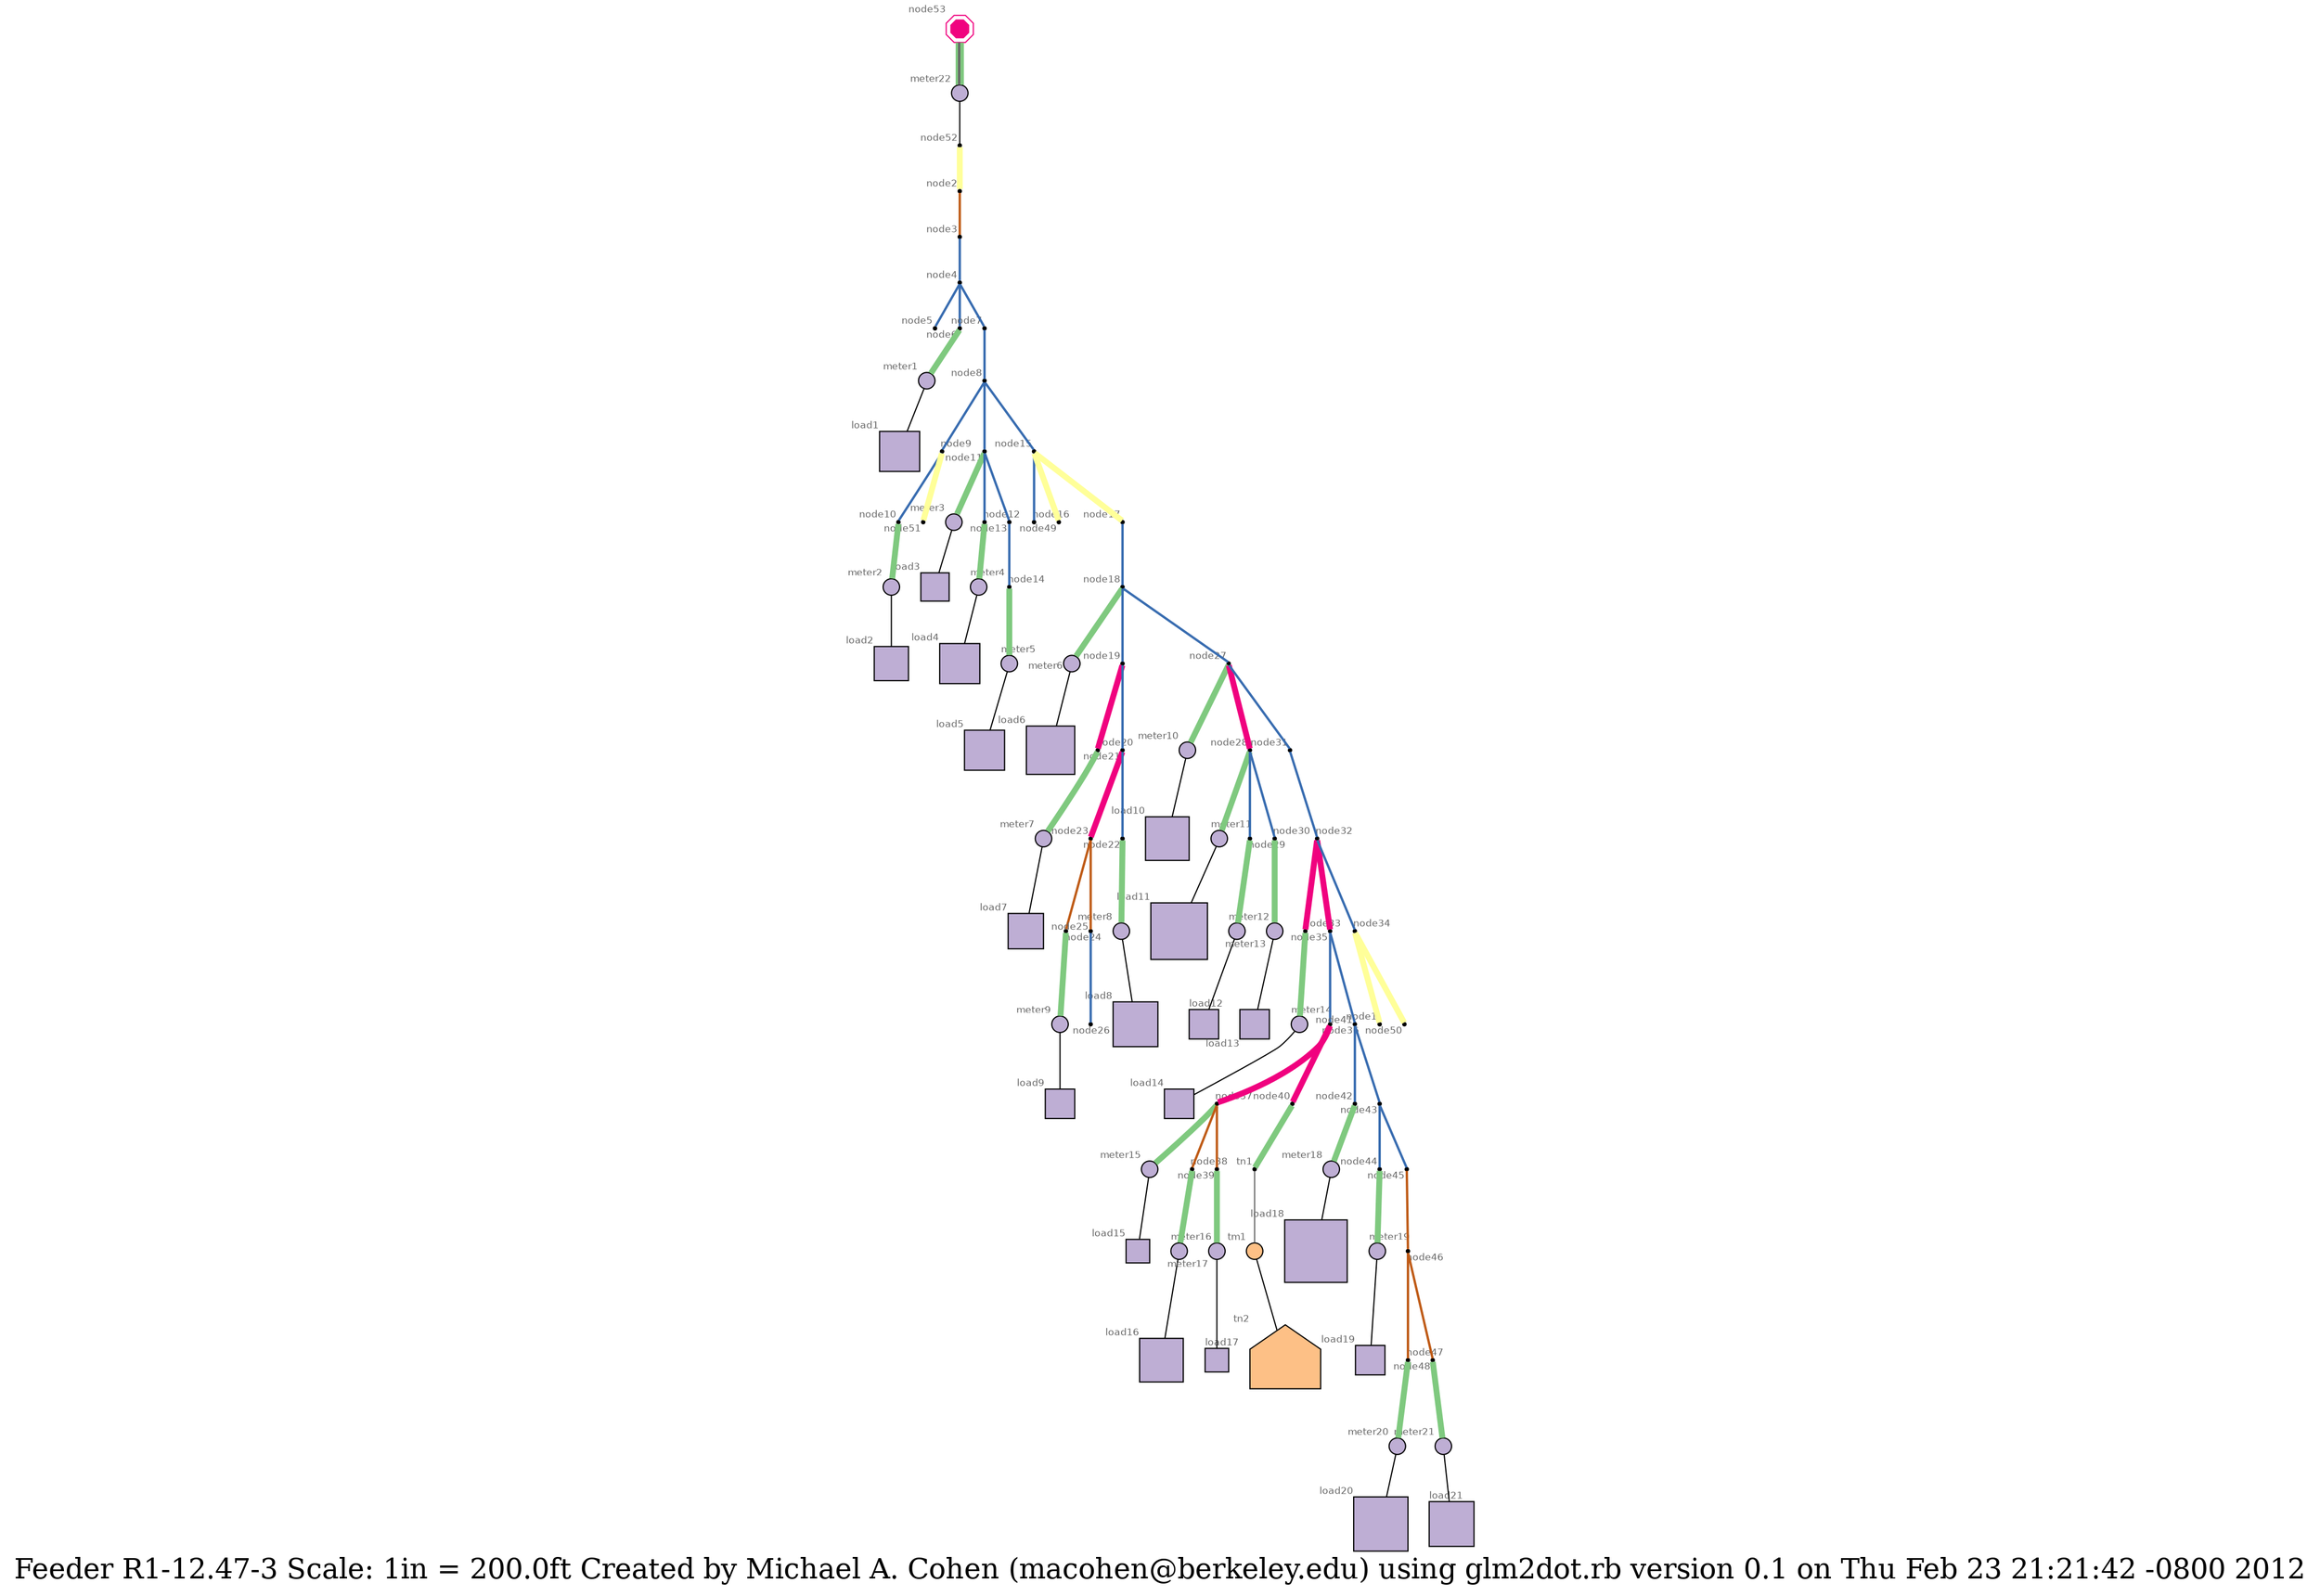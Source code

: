 graph "R1-12.47-3" {
	graph [bb="0,0,2451.5,1422.3",
		fontsize=24,
		label="Feeder R1-12.47-3 Scale: 1in = 200.0ft Created by Michael A. Cohen (macohen@berkeley.edu) using glm2dot.rb version 0.1 on Thu Feb\
 23 21:21:42 -0800 2012",
		lheight=0.40,
		lp="1225.7,18.4",
		lwidth=21.63
	];
	node [colorscheme=accent8,
		fontcolor=8,
		fontname=Helvetica,
		fontsize=8,
		label="\N"
	];
	edge [colorscheme=accent8];
	load1	 [fillcolor=2,
		height=0.47222,
		label="",
		pos="2178.4,294.36",
		shape=square,
		style=filled,
		width=0.47222,
		xlabel=load1,
		xlp="2151.6,316.16"];
	load2	 [fillcolor=2,
		height=0.40278,
		label="",
		pos="2100.9,837.64",
		shape=square,
		style=filled,
		width=0.39583,
		xlabel=load2,
		xlp="2076.6,856.94"];
	load3	 [fillcolor=2,
		height=0.33333,
		label="",
		pos="1965.5,1195.1",
		shape=square,
		style=filled,
		width=0.33333,
		xlabel=load3,
		xlp="1943.7,1187.9"];
	load4	 [fillcolor=2,
		height=0.47222,
		label="",
		pos="1895.4,1284.8",
		shape=square,
		style=filled,
		width=0.47222,
		xlabel=load4,
		xlp="1868.6,1306.6"];
	load5	 [fillcolor=2,
		height=0.47222,
		label="",
		pos="2124.3,1395.7",
		shape=square,
		style=filled,
		width=0.47222,
		xlabel=load5,
		xlp="2097.5,1417.5"];
	load6	 [fillcolor=2,
		height=0.56944,
		label="",
		pos="1033.2,682.35",
		shape=square,
		style=filled,
		width=0.5625,
		xlabel=load6,
		xlp="1002.9,707.65"];
	load7	 [fillcolor=2,
		height=0.41667,
		label="",
		pos="970.17,462.66",
		shape=square,
		style=filled,
		width=0.41667,
		xlabel=load7,
		xlp="945.38,482.46"];
	load8	 [fillcolor=2,
		height=0.52778,
		label="",
		pos="893.61,271.38",
		shape=square,
		style=filled,
		width=0.52778,
		xlabel=load8,
		xlp="864.82,295.18"];
	load9	 [fillcolor=2,
		height=0.34722,
		label="",
		pos="1038.1,227.41",
		shape=square,
		style=filled,
		width=0.34028,
		xlabel=load9,
		xlp="1015.9,219.71"];
	load10	 [fillcolor=2,
		height=0.51389,
		label="",
		pos="762.77,920.17",
		shape=square,
		style=filled,
		width=0.50694,
		xlabel=load10,
		xlp="732.26,943.47"];
	load11	 [fillcolor=2,
		height=0.66667,
		label="",
		pos="793.48,885.18",
		shape=square,
		style=filled,
		width=0.66667,
		xlabel=load11,
		xlp="757.76,856.38"];
	load12	 [fillcolor=2,
		height=0.34722,
		label="",
		pos="815.27,818.23",
		shape=square,
		style=filled,
		width=0.34028,
		xlabel=load12,
		xlp="790.75,810.53"];
	load13	 [fillcolor=2,
		height=0.34722,
		label="",
		pos="702.45,774.6",
		shape=square,
		style=filled,
		width=0.34028,
		xlabel=load13,
		xlp="677.94,791.9"];
	load14	 [fillcolor=2,
		height=0.34722,
		label="",
		pos="570.03,964.63",
		shape=square,
		style=filled,
		width=0.34028,
		xlabel=load14,
		xlp="545.52,981.93"];
	load15	 [fillcolor=2,
		height=0.27778,
		label="",
		pos="561.53,1187.3",
		shape=square,
		style=filled,
		width=0.27778,
		xlabel=load15,
		xlp="539.52,1202.1"];
	load16	 [fillcolor=2,
		height=0.51389,
		label="",
		pos="539.75,1266.9",
		shape=square,
		style=filled,
		width=0.50694,
		xlabel=load16,
		xlp="509.24,1290.2"];
	load17	 [fillcolor=2,
		height=0.27778,
		label="",
		pos="490.51,1157",
		shape=square,
		style=filled,
		width=0.27778,
		xlabel=load17,
		xlp="468.5,1171.8"];
	load18	 [fillcolor=2,
		height=0.73611,
		label="",
		pos="354.67,824.57",
		shape=square,
		style=filled,
		width=0.72917,
		xlabel=load18,
		xlp="316.16,855.87"];
	load19	 [fillcolor=2,
		height=0.34722,
		label="",
		pos="208.76,887.13",
		shape=square,
		style=filled,
		width=0.34028,
		xlabel=load19,
		xlp="184.25,904.43"];
	load20	 [fillcolor=2,
		height=0.63889,
		label="",
		pos="52.933,967.66",
		shape=square,
		style=filled,
		width=0.63889,
		xlabel=load20,
		xlp="17.921,995.46"];
	load21	 [fillcolor=2,
		height=0.52778,
		label="",
		pos="43.023,1133.1",
		shape=square,
		style=filled,
		width=0.52778,
		xlabel=load21,
		xlp="12.012,1156.9"];
	meter1	 [fillcolor=2,
		height=0.19444,
		label="",
		pos="2189.5,308.71",
		shape=circle,
		style=filled,
		width=0.19444,
		xlabel=meter1,
		xlp="2208.9,306.51"];
	meter1 -- load1	 [len=0.25,
		pos="2185,302.87 2184.9,302.75 2184.8,302.62 2184.7,302.5"];
	meter2	 [fillcolor=2,
		height=0.19444,
		label="",
		pos="2082.9,838.62",
		shape=circle,
		style=filled,
		width=0.19444,
		xlabel=meter2,
		xlp="2063.4,826.82"];
	meter2 -- load2	 [len=0.25,
		pos="2090.2,838.22 2090.4,838.21 2090.5,838.2 2090.7,838.2"];
	meter3	 [fillcolor=2,
		height=0.19444,
		label="",
		pos="1958.6,1211.6",
		shape=circle,
		style=filled,
		width=0.19444,
		xlabel=meter3,
		xlp="1939.1,1209.4"];
	meter3 -- load3	 [len=0.25,
		pos="1961.4,1204.9 1961.4,1204.8 1961.5,1204.6 1961.6,1204.5"];
	meter4	 [fillcolor=2,
		height=0.19444,
		label="",
		pos="1904.8,1269.4",
		shape=circle,
		style=filled,
		width=0.19444,
		xlabel=meter4,
		xlp="1885.4,1257.6"];
	meter4 -- load4	 [len=0.25,
		pos="1901,1275.7 1900.9,1275.8 1900.8,1275.9 1900.7,1276.1"];
	meter5	 [fillcolor=2,
		height=0.19444,
		label="",
		pos="2110.9,1383.6",
		shape=circle,
		style=filled,
		width=0.19444,
		xlabel=meter5,
		xlp="2091.4,1395.4"];
	meter5 -- load5	 [len=0.25,
		pos="2116.3,1388.5 2116.5,1388.6 2116.6,1388.8 2116.7,1388.9"];
	meter6	 [fillcolor=2,
		height=0.19444,
		label="",
		pos="1016.3,676.02",
		shape=circle,
		style=filled,
		width=0.19444,
		xlabel=meter6,
		xlp="996.85,687.82"];
	meter6 -- load6	 [len=0.25,
		pos="1023.2,678.6 1023.3,678.65 1023.5,678.71 1023.6,678.76"];
	meter7	 [fillcolor=2,
		height=0.19444,
		label="",
		pos="987.98,463.04",
		shape=circle,
		style=filled,
		width=0.19444,
		xlabel=meter7,
		xlp="1007.4,474.84"];
	meter7 -- load7	 [len=0.25,
		pos="980.73,462.88 980.58,462.88 980.42,462.88 980.27,462.87"];
	meter8	 [fillcolor=2,
		height=0.19444,
		label="",
		pos="905.57,285.37",
		shape=circle,
		style=filled,
		width=0.19444,
		xlabel=meter8,
		xlp="925.02,283.17"];
	meter8 -- load8	 [len=0.25,
		pos="900.98,280 900.87,279.88 900.77,279.75 900.66,279.63"];
	meter9	 [fillcolor=2,
		height=0.19444,
		label="",
		pos="1029.4,243.4",
		shape=circle,
		style=filled,
		width=0.19444,
		xlabel=meter9,
		xlp="1010,241.2"];
	meter9 -- load9	 [len=0.25,
		pos="1033,236.9 1033,236.76 1033.1,236.62 1033.2,236.48"];
	meter10	 [fillcolor=2,
		height=0.19444,
		label="",
		pos="750.64,905.17",
		shape=circle,
		style=filled,
		width=0.19444,
		xlabel=meter10,
		xlp="728.96,916.97"];
	meter10 -- load10	 [len=0.25,
		pos="755.29,910.92 755.4,911.06 755.51,911.19 755.61,911.32"];
	meter11	 [fillcolor=2,
		height=0.19444,
		label="",
		pos="775.83,876.38",
		shape=circle,
		style=filled,
		width=0.19444,
		xlabel=meter11,
		xlp="754.45,888.18"];
	meter11 -- load11	 [len=0.25,
		pos="782.2,879.56 782.36,879.63 782.52,879.71 782.68,879.79"];
	meter12	 [fillcolor=2,
		height=0.19444,
		label="",
		pos="802.63,830.88",
		shape=circle,
		style=filled,
		width=0.19444,
		xlabel=meter12,
		xlp="780.96,828.68"];
	meter12 -- load12	 [len=0.25,
		pos="807.77,825.73 807.88,825.62 807.99,825.51 808.1,825.4"];
	meter13	 [fillcolor=2,
		height=0.19444,
		label="",
		pos="708.96,791.78",
		shape=circle,
		style=filled,
		width=0.19444,
		xlabel=meter13,
		xlp="687.28,803.58"];
	meter13 -- load13	 [len=0.25,
		pos="706.46,785.18 706.4,785.03 706.34,784.88 706.29,784.73"];
	meter14	 [fillcolor=2,
		height=0.19444,
		label="",
		pos="570.38,982.4",
		shape=circle,
		style=filled,
		width=0.19444,
		xlabel=meter14,
		xlp="548.7,994.2"];
	meter14 -- load14	 [len=0.25,
		pos="570.23,975.17 570.23,975.02 570.23,974.86 570.22,974.71"];
	meter15	 [fillcolor=2,
		height=0.19444,
		label="",
		pos="556.22,1170.2",
		shape=circle,
		style=filled,
		width=0.19444,
		xlabel=meter15,
		xlp="534.55,1182"];
	meter15 -- load15	 [len=0.25,
		pos="558.38,1177.2 558.42,1177.3 558.47,1177.5 558.52,1177.6"];
	meter16	 [fillcolor=2,
		height=0.19444,
		label="",
		pos="544.08,1249.1",
		shape=circle,
		style=filled,
		width=0.19444,
		xlabel=meter16,
		xlp="522.41,1237.3"];
	meter16 -- load16	 [len=0.25,
		pos="542.42,1255.9 542.38,1256.1 542.35,1256.3 542.31,1256.4"];
	meter17	 [fillcolor=2,
		height=0.19444,
		label="",
		pos="507.98,1150.9",
		shape=circle,
		style=filled,
		width=0.19444,
		xlabel=meter17,
		xlp="486.31,1139.1"];
	meter17 -- load17	 [len=0.25,
		pos="501.28,1153.2 501.12,1153.3 500.97,1153.4 500.81,1153.4"];
	meter18	 [fillcolor=2,
		height=0.19444,
		label="",
		pos="361.67,841.59",
		shape=circle,
		style=filled,
		width=0.19444,
		xlabel=meter18,
		xlp="383.34,853.39"];
	meter18 -- load18	 [len=0.25,
		pos="358.98,835.06 358.92,834.91 358.86,834.76 358.8,834.6"];
	meter19	 [fillcolor=2,
		height=0.19444,
		label="",
		pos="218.95,902.57",
		shape=circle,
		style=filled,
		width=0.19444,
		xlabel=meter19,
		xlp="197.28,914.37"];
	meter19 -- load19	 [len=0.25,
		pos="215.04,896.64 214.95,896.51 214.86,896.37 214.77,896.23"];
	meter20	 [fillcolor=2,
		height=0.19444,
		label="",
		pos="69.31,976.02",
		shape=circle,
		style=filled,
		width=0.19444,
		xlabel=meter20,
		xlp="90.983,973.82"];
	meter20 -- load20	 [len=0.25,
		pos="63.025,972.82 62.88,972.74 62.735,972.67 62.59,972.59"];
	meter21	 [fillcolor=2,
		height=0.19444,
		label="",
		pos="57.639,1122.3",
		shape=circle,
		style=filled,
		width=0.19444,
		xlabel=meter21,
		xlp="79.313,1134.1"];
	meter21 -- load21	 [len=0.25,
		pos="51.694,1126.7 51.568,1126.8 51.441,1126.9 51.313,1127"];
	meter22	 [fillcolor=2,
		height=0.19444,
		label="",
		pos="2435.2,306.66",
		shape=circle,
		style=filled,
		width=0.19444,
		xlabel=meter22,
		xlp="2413.6,304.46"];
	node52	 [height=0.05,
		label="",
		pos="2425.8,322.24",
		shape=point,
		style=filled,
		width=0.038889,
		xlabel=node52,
		xlp="2410.7,328.84"];
	meter22 -- node52	 [len=0.25,
		pos="2431.4,313 2429.8,315.69 2428,318.63 2426.9,320.46"];
	node1	 [height=0.05,
		label="",
		pos="802.39,1310.3",
		shape=point,
		style=filled,
		width=0.038889,
		xlabel=node1,
		xlp="789.46,1303.7"];
	node2	 [height=0.05,
		label="",
		pos="2414.2,336.33",
		shape=point,
		style=filled,
		width=0.038889,
		xlabel=node2,
		xlp="2401.3,342.93"];
	node3	 [height=0.05,
		label="",
		pos="2388.4,354.1",
		shape=point,
		style=filled,
		width=0.038889,
		xlabel=node3,
		xlp="2375.5,360.7"];
	node2 -- node3	 [color=7,
		len=0.422965,
		penwidth=2,
		pos="2412.5,337.5 2407.9,340.71 2394.9,349.66 2390.2,352.91",
		weight=5];
	node4	 [height=0.05,
		label="",
		pos="2222.5,380.26",
		shape=point,
		style=filled,
		width=0.038889,
		xlabel=node4,
		xlp="2209.6,386.86"];
	node3 -- node4	 [color=5,
		len=1.937005,
		penwidth=2,
		pos="2386.6,354.39 2369.6,357.07 2242.4,377.13 2224.6,379.94",
		weight=5];
	node5	 [height=0.05,
		label="",
		pos="2244.9,390.09",
		shape=point,
		style=filled,
		width=0.038889,
		xlabel=node5,
		xlp="2232,396.69"];
	node4 -- node5	 [color=5,
		len=0.34468,
		penwidth=2,
		pos="2224.3,381.04 2228.4,382.85 2238.7,387.36 2243,389.24",
		weight=5];
	node6	 [height=0.05,
		label="",
		pos="2199.2,324.03",
		shape=point,
		style=filled,
		width=0.038889,
		xlabel=node6,
		xlp="2186.3,330.63"];
	node4 -- node6	 [color=5,
		len=0.78883,
		penwidth=2,
		pos="2221.7,378.39 2218.2,369.86 2203.6,334.64 2200,325.97",
		weight=5];
	node7	 [height=0.05,
		label="",
		pos="2194.9,429.89",
		shape=point,
		style=filled,
		width=0.038889,
		xlabel=node7,
		xlp="2182,436.49"];
	node4 -- node7	 [color=5,
		len=0.69747,
		penwidth=2,
		pos="2221.6,381.92 2217.4,389.45 2200.1,420.53 2195.8,428.18",
		weight=5];
	node6 -- meter1	 [color=1,
		len=0.25,
		penwidth=5,
		pos="2198,322.16 2196.9,320.3 2195,317.37 2193.3,314.71"];
	node8	 [height=0.05,
		label="",
		pos="1783.8,910.5",
		shape=point,
		style=filled,
		width=0.038889,
		xlabel=node8,
		xlp="1770.9,917.1"];
	node7 -- node8	 [color=5,
		len=6.30273,
		penwidth=2,
		pos="2193.7,431.26 2170.4,458.46 1810.5,879.31 1785.2,908.86",
		weight=5];
	node9	 [height=0.05,
		label="",
		pos="1981.4,814.52",
		shape=point,
		style=filled,
		width=0.038889,
		xlabel=node9,
		xlp="1968.4,821.12"];
	node8 -- node9	 [color=5,
		len=3.16903,
		penwidth=2,
		pos="1785.5,909.67 1803.6,900.88 1959.9,824.95 1979.4,815.49",
		weight=5];
	node11	 [height=0.05,
		label="",
		pos="1951.6,1228.2",
		shape=point,
		style=filled,
		width=0.038889,
		xlabel=node11,
		xlp="1936.8,1234.8"];
	node8 -- node11	 [color=5,
		len=3.747445,
		penwidth=2,
		pos="1784.7,912.21 1797.3,936.04 1937.5,1201.5 1950.6,1226.3",
		weight=5];
	node15	 [height=0.05,
		label="",
		pos="1672.1,871.73",
		shape=point,
		style=filled,
		width=0.038889,
		xlabel=node15,
		xlp="1656.9,865.13"];
	node8 -- node15	 [color=5,
		len=1.3762,
		penwidth=2,
		pos="1781.9,909.83 1768.3,905.12 1687.8,877.19 1674.1,872.42",
		weight=5];
	node10	 [height=0.05,
		label="",
		pos="2064.8,837.79",
		shape=point,
		style=filled,
		width=0.038889,
		xlabel=node10,
		xlp="2049.7,844.39"];
	node9 -- node10	 [color=5,
		len=1.18788,
		penwidth=2,
		pos="1983.1,815.01 1993.9,818.01 2051.2,834 2062.8,837.22",
		weight=5];
	node51	 [height=0.05,
		label="",
		pos="1964.9,808.03",
		shape=point,
		style=filled,
		width=0.038889,
		xlabel=node51,
		xlp="1949.7,811.03"];
	node9 -- node51	 [color=4,
		len=0.25,
		penwidth=5,
		pos="1979.3,813.73 1976.2,812.48 1970.1,810.08 1966.9,808.83"];
	node10 -- meter2	 [color=1,
		len=0.25,
		penwidth=5,
		pos="2066.7,837.87 2068.9,837.97 2072.4,838.13 2075.6,838.28"];
	node12	 [height=0.05,
		label="",
		pos="1915.2,1254.6",
		shape=point,
		style=filled,
		width=0.038889,
		xlabel=node12,
		xlp="1900.1,1248"];
	node11 -- node12	 [color=5,
		len=0.6144,
		penwidth=2,
		pos="1950,1229.3 1944.1,1233.6 1922.6,1249.2 1916.7,1253.5",
		weight=5];
	node13	 [height=0.05,
		label="",
		pos="2036.9,1285.8",
		shape=point,
		style=filled,
		width=0.038889,
		xlabel=node13,
		xlp="2021.8,1292.4"];
	node11 -- node13	 [color=5,
		len=1.228625,
		penwidth=2,
		pos="1953.4,1229.4 1964.6,1236.9 2025.1,1277.8 2035.4,1284.7",
		weight=5];
	node11 -- meter3	 [color=1,
		len=0.25,
		penwidth=5,
		pos="1952.3,1226.4 1953.2,1224.5 1954.5,1221.2 1955.8,1218.3"];
	node12 -- meter4	 [color=1,
		len=0.25,
		penwidth=5,
		pos="1913.9,1256.4 1912.7,1258.2 1910.7,1261.1 1908.9,1263.6"];
	node14	 [height=0.05,
		label="",
		pos="2096,1373.3",
		shape=point,
		style=filled,
		width=0.038889,
		xlabel=node14,
		xlp="2080.9,1379.9"];
	node13 -- node14	 [color=5,
		len=1.376655,
		penwidth=2,
		pos="2037.9,1287.3 2045.1,1297.9 2087.7,1361 2095,1371.8",
		weight=5];
	node14 -- meter5	 [color=1,
		len=0.25,
		penwidth=5,
		pos="2097.8,1374.6 2099.6,1375.8 2102.5,1377.8 2105.1,1379.6"];
	node16	 [height=0.05,
		label="",
		pos="1682.3,893.2",
		shape=point,
		style=filled,
		width=0.038889,
		xlabel=node16,
		xlp="1667.1,899.8"];
	node15 -- node16	 [color=5,
		len=0.319485,
		penwidth=2,
		pos="1672.9,873.42 1674.8,877.37 1679.4,887.22 1681.4,891.34",
		weight=5];
	node49	 [height=0.05,
		label="",
		pos="1679.4,854.43",
		shape=point,
		style=filled,
		width=0.038889,
		xlabel=node49,
		xlp="1664.3,847.83"];
	node15 -- node49	 [color=4,
		len=0.25,
		penwidth=5,
		pos="1672.9,869.88 1674.3,866.53 1677.3,859.52 1678.7,856.22"];
	node17	 [height=0.05,
		label="",
		pos="1652.9,873.42",
		shape=point,
		style=filled,
		width=0.038889,
		xlabel=node17,
		xlp="1637.8,880.02"];
	node15 -- node17	 [color=4,
		len=0.25,
		penwidth=5,
		pos="1670,871.91 1666.3,872.24 1658.6,872.92 1654.9,873.24"];
	node18	 [height=0.05,
		label="",
		pos="1000.4,667.4",
		shape=point,
		style=filled,
		width=0.038889,
		xlabel=node18,
		xlp="985.27,674"];
	node17 -- node18	 [color=5,
		len=7.498845,
		penwidth=2,
		pos="1651.1,872.83 1614,861.12 1038.1,679.3 1002.2,667.95",
		weight=5];
	node19	 [height=0.05,
		label="",
		pos="1016.9,445.15",
		shape=point,
		style=filled,
		width=0.038889,
		xlabel=node19,
		xlp="1001.7,451.75"];
	node18 -- node19	 [color=5,
		len=2.425085,
		penwidth=2,
		pos="1000.6,665.47 1002.1,645.11 1015.1,469.29 1016.7,447.39",
		weight=5];
	node27	 [height=0.05,
		label="",
		pos="745.87,886.6",
		shape=point,
		style=filled,
		width=0.038889,
		xlabel=node27,
		xlp="730.72,880"];
	node18 -- node27	 [color=5,
		len=3.672205,
		penwidth=2,
		pos="998.8,668.8 978.13,686.59 767.09,868.33 747.35,885.33",
		weight=5];
	node18 -- meter6	 [color=1,
		len=0.25,
		penwidth=5,
		pos="1002.4,668.45 1004.3,669.5 1007.3,671.15 1010.1,672.64"];
	node20	 [height=0.05,
		label="",
		pos="1004.9,457.99",
		shape=point,
		style=filled,
		width=0.038889,
		xlabel=node20,
		xlp="1016.5,464.59"];
	node19 -- node20	 [color=6,
		len=0.25,
		penwidth=5,
		pos="1015.4,446.73 1013.1,449.19 1008.7,453.93 1006.4,456.4"];
	node21	 [height=0.05,
		label="",
		pos="981.31,328.22",
		shape=point,
		style=filled,
		width=0.038889,
		xlabel=node21,
		xlp="966.16,334.82"];
	node19 -- node21	 [color=5,
		len=1.37807,
		penwidth=2,
		pos="1016.3,443.12 1011.9,428.81 985.88,343.23 981.84,329.95",
		weight=5];
	node20 -- meter7	 [color=1,
		len=0.25,
		penwidth=5,
		pos="1003.1,458.53 1001.1,459.12 997.84,460.1 994.83,461"];
	node23	 [height=0.05,
		label="",
		pos="997.08,317.88",
		shape=point,
		style=filled,
		width=0.038889,
		xlabel=node23,
		xlp="981.93,320.88"];
	node21 -- node23	 [color=6,
		len=0.25,
		penwidth=5,
		pos="983.24,326.95 986.4,324.88 992.6,320.82 995.51,318.91"];
	node22	 [height=0.05,
		label="",
		pos="919.23,297.84",
		shape=point,
		style=filled,
		width=0.038889,
		xlabel=node22,
		xlp="904.08,304.44"];
	node21 -- node22	 [color=5,
		len=0.825735,
		penwidth=2,
		pos="979.52,327.34 970.46,322.9 929.72,302.97 920.91,298.66",
		weight=5];
	node22 -- meter8	 [color=1,
		len=0.25,
		penwidth=5,
		pos="917.56,296.31 915.96,294.85 913.47,292.58 911.17,290.48"];
	node24	 [height=0.05,
		label="",
		pos="1020.6,259.44",
		shape=point,
		style=filled,
		width=0.038889,
		xlabel=node24,
		xlp="1005.4,266.04"];
	node23 -- node24	 [color=7,
		len=0.802255,
		penwidth=2,
		pos="997.86,315.94 1001.4,307.07 1016.2,270.47 1019.8,261.45",
		weight=5];
	node25	 [height=0.05,
		label="",
		pos="1074.9,307.07",
		shape=point,
		style=filled,
		width=0.038889,
		xlabel=node25,
		xlp="1059.7,313.67"];
	node23 -- node25	 [color=7,
		len=0.954135,
		penwidth=2,
		pos="999,317.62 1009.8,316.12 1062.4,308.8 1073,307.32",
		weight=5];
	node24 -- meter9	 [color=1,
		len=0.25,
		penwidth=5,
		pos="1021.7,257.48 1022.7,255.53 1024.4,252.46 1026,249.68"];
	node26	 [height=0.05,
		label="",
		pos="970.64,38.6",
		shape=point,
		style=filled,
		width=0.038889,
		xlabel=node26,
		xlp="955.49,45.2"];
	node25 -- node26	 [color=5,
		len=2.486165,
		penwidth=2,
		pos="1074.2,305.35 1065.8,283.65 980.03,62.8 971.35,40.426",
		weight=5];
	node28	 [height=0.05,
		label="",
		pos="757.22,870.57",
		shape=point,
		style=filled,
		width=0.038889,
		xlabel=node28,
		xlp="742.07,863.97"];
	node27 -- node28	 [color=6,
		len=0.25,
		penwidth=5,
		pos="746.92,885.12 749.02,882.15 753.76,875.45 756,872.29"];
	node31	 [height=0.05,
		label="",
		pos="674.28,948.91",
		shape=point,
		style=filled,
		width=0.038889,
		xlabel=node31,
		xlp="659.13,955.51"];
	node27 -- node31	 [color=5,
		len=1.14631,
		penwidth=2,
		pos="744.38,887.9 735.06,896.01 685.06,939.53 675.76,947.62",
		weight=5];
	node27 -- meter10	 [color=1,
		len=0.25,
		penwidth=5,
		pos="746.38,888.59 746.98,890.91 747.99,894.87 748.88,898.34"];
	node29	 [height=0.05,
		label="",
		pos="785.66,838.09",
		shape=point,
		style=filled,
		width=0.038889,
		xlabel=node29,
		xlp="770.51,844.69"];
	node28 -- node29	 [color=5,
		len=0.55837,
		penwidth=2,
		pos="758.44,869.18 763.12,863.83 779.86,844.72 784.48,839.44",
		weight=5];
	node30	 [height=0.05,
		label="",
		pos="715.9,808.92",
		shape=point,
		style=filled,
		width=0.038889,
		xlabel=node30,
		xlp="700.76,815.52"];
	node28 -- node30	 [color=5,
		len=0.87008,
		penwidth=2,
		pos="756.19,869.05 750.53,860.59 723,819.51 717.04,810.62",
		weight=5];
	node28 -- meter11	 [color=1,
		len=0.25,
		penwidth=5,
		pos="759.21,871.19 761.53,871.92 765.51,873.16 768.98,874.24"];
	node29 -- meter12	 [color=1,
		len=0.25,
		penwidth=5,
		pos="787.48,837.32 789.53,836.45 792.99,834.98 796.08,833.66"];
	node30 -- meter13	 [color=1,
		len=0.25,
		penwidth=5,
		pos="715.16,807.09 714.32,805.01 712.91,801.52 711.64,798.39"];
	node32	 [height=0.05,
		label="",
		pos="592.78,1010.8",
		shape=point,
		style=filled,
		width=0.038889,
		xlabel=node32,
		xlp="577.63,1017.4"];
	node31 -- node32	 [color=5,
		len=1.171015,
		penwidth=2,
		pos="672.58,950.2 661.97,958.27 605.05,1001.5 594.47,1009.6",
		weight=5];
	node33	 [height=0.05,
		label="",
		pos="582.38,995.96",
		shape=point,
		style=filled,
		width=0.038889,
		xlabel=node33,
		xlp="593.93,1002.6"];
	node32 -- node33	 [color=6,
		len=0.25,
		penwidth=5,
		pos="591.5,1009 589.42,1006 585.33,1000.2 583.42,997.44"];
	node35	 [height=0.05,
		label="",
		pos="581.91,1026.8",
		shape=point,
		style=filled,
		width=0.038889,
		xlabel=node35,
		xlp="566.76,1033.4"];
	node32 -- node35	 [color=6,
		len=0.25,
		penwidth=5,
		pos="591.44,1012.8 589.27,1016 584.99,1022.3 582.99,1025.2"];
	node34	 [height=0.05,
		label="",
		pos="784.37,1314.5",
		shape=point,
		style=filled,
		width=0.038889,
		xlabel=node34,
		xlp="769.22,1321.1"];
	node32 -- node34	 [color=5,
		len=3.4688,
		penwidth=2,
		pos="593.81,1012.5 608.18,1035.3 768.27,1289 783.25,1312.8",
		weight=5];
	node33 -- meter14	 [color=1,
		len=0.25,
		penwidth=5,
		pos="580.91,994.3 579.51,992.71 577.32,990.24 575.29,987.95"];
	node34 -- node1	 [color=4,
		len=0.25,
		penwidth=5,
		pos="786.3,1314.1 789.78,1313.3 797.09,1311.6 800.53,1310.8"];
	node50	 [height=0.05,
		label="",
		pos="777.06,1331.7",
		shape=point,
		style=filled,
		width=0.038889,
		xlabel=node50,
		xlp="761.91,1338.3"];
	node34 -- node50	 [color=4,
		len=0.25,
		penwidth=5,
		pos="783.59,1316.4 782.17,1319.7 779.21,1326.7 777.82,1330"];
	node36	 [height=0.05,
		label="",
		pos="571.35,1139.9",
		shape=point,
		style=filled,
		width=0.038889,
		xlabel=node36,
		xlp="556.21,1142.9"];
	node35 -- node36	 [color=5,
		len=1.38756,
		penwidth=2,
		pos="581.73,1028.8 580.44,1042.5 572.84,1124 571.54,1137.9",
		weight=5];
	node41	 [height=0.05,
		label="",
		pos="377.28,944.43",
		shape=point,
		style=filled,
		width=0.038889,
		xlabel=node41,
		xlp="362.13,951.03"];
	node35 -- node41	 [color=5,
		len=2.14299,
		penwidth=2,
		pos="580.14,1026.1 561.39,1018.5 399.5,953.38 379.34,945.26",
		weight=5];
	node37	 [height=0.05,
		label="",
		pos="555.49,1152.5",
		shape=point,
		style=filled,
		width=0.038889,
		xlabel=node37,
		xlp="540.35,1155.5"];
	node36 -- node37	 [color=6,
		len=0.25,
		penwidth=5,
		pos="569.89,1141.1 566.95,1143.4 560.32,1148.6 557.19,1151.1"];
	node40	 [height=0.05,
		label="",
		pos="590.67,1140.1",
		shape=point,
		style=filled,
		width=0.038889,
		xlabel=node40,
		xlp="575.52,1133.5"];
	node36 -- node40	 [color=6,
		len=0.25,
		penwidth=5,
		pos="573.42,1139.9 577.16,1140 584.99,1140 588.67,1140.1"];
	node37 -- meter15	 [color=1,
		len=0.25,
		penwidth=5,
		pos="555.57,1154.4 555.66,1156.4 555.8,1159.9 555.93,1163.1"];
	node38	 [height=0.05,
		label="",
		pos="546.45,1231",
		shape=point,
		style=filled,
		width=0.038889,
		xlabel=node38,
		xlp="531.31,1224.4"];
	node37 -- node38	 [color=7,
		len=0.8275,
		penwidth=2,
		pos="555.27,1154.4 554.02,1165.3 547.9,1218.4 546.67,1229.1",
		weight=5];
	node39	 [height=0.05,
		label="",
		pos="526.38,1147.9",
		shape=point,
		style=filled,
		width=0.038889,
		xlabel=node39,
		xlp="527.28,1141.3"];
	node37 -- node39	 [color=7,
		len=0.3715,
		penwidth=2,
		pos="553.58,1152.2 548.32,1151.3 533.65,1149 528.34,1148.2",
		weight=5];
	node38 -- meter16	 [color=1,
		len=0.25,
		penwidth=5,
		pos="546.2,1232.9 545.91,1235.1 545.43,1238.8 545,1242.1"];
	node39 -- meter17	 [color=1,
		len=0.25,
		penwidth=5,
		pos="524.41,1148.2 522.19,1148.6 518.44,1149.2 515.08,1149.7"];
	tn1	 [height=0.05,
		label="",
		pos="608.85,1146.3",
		shape=point,
		style=filled,
		width=0.038889,
		xlabel=tn1,
		xlp="601.49,1152.9"];
	node40 -- tn1	 [color=1,
		len=0.25,
		penwidth=5,
		pos="592.61,1140.7 596.13,1141.9 603.5,1144.4 606.97,1145.6"];
	node42	 [height=0.05,
		label="",
		pos="367.36,859.13",
		shape=point,
		style=filled,
		width=0.038889,
		xlabel=node42,
		xlp="352.21,865.73"];
	node41 -- node42	 [color=5,
		len=1.04126,
		penwidth=2,
		pos="377.03,942.32 375.66,930.52 368.95,872.78 367.6,861.17",
		weight=5];
	node43	 [height=0.05,
		label="",
		pos="245.91,966.63",
		shape=point,
		style=filled,
		width=0.038889,
		xlabel=node43,
		xlp="230.76,973.23"];
	node41 -- node43	 [color=5,
		len=1.44028,
		penwidth=2,
		pos="375.42,944.74 360.7,947.23 263.05,963.74 247.88,966.3",
		weight=5];
	node42 -- meter18	 [color=1,
		len=0.25,
		penwidth=5,
		pos="366.75,857.26 366.06,855.13 364.9,851.56 363.86,848.36"];
	node44	 [height=0.05,
		label="",
		pos="228.35,918.61",
		shape=point,
		style=filled,
		width=0.038889,
		xlabel=node44,
		xlp="213.2,925.21"];
	node43 -- node44	 [color=5,
		len=0.639285,
		penwidth=2,
		pos="245.15,964.57 242.26,956.67 231.93,928.41 229.08,920.61",
		weight=5];
	node45	 [height=0.05,
		label="",
		pos="215.12,995.41",
		shape=point,
		style=filled,
		width=0.038889,
		xlabel=node45,
		xlp="199.97,1002"];
	node43 -- node45	 [color=5,
		len=0.515085,
		penwidth=2,
		pos="244.58,967.87 239.61,972.52 222.06,988.93 216.69,993.95",
		weight=5];
	node44 -- meter19	 [color=1,
		len=0.25,
		penwidth=5,
		pos="227.2,916.64 226.06,914.7 224.26,911.63 222.63,908.85"];
	node46	 [height=0.05,
		label="",
		pos="128.26,1016.4",
		shape=point,
		style=filled,
		width=0.038889,
		xlabel=node46,
		xlp="113.11,1023"];
	node45 -- node46	 [color=7,
		len=1.012045,
		penwidth=2,
		pos="213.31,995.85 202,998.59 141.34,1013.3 130.07,1016",
		weight=5];
	node47	 [height=0.05,
		label="",
		pos="85.331,985.29",
		shape=point,
		style=filled,
		width=0.038889,
		xlabel=node47,
		xlp="96.878,991.89"];
	node46 -- node47	 [color=7,
		len=0.655015,
		penwidth=2,
		pos="126.42,1015.1 119.35,1010 94.087,991.65 87.121,986.59",
		weight=5];
	node48	 [height=0.05,
		label="",
		pos="70.817,1109.6",
		shape=point,
		style=filled,
		width=0.038889,
		xlabel=node48,
		xlp="55.669,1103"];
	node46 -- node48	 [color=7,
		len=1.290715,
		penwidth=2,
		pos="127.26,1018.1 120.29,1029.4 78.903,1096.5 71.841,1108",
		weight=5];
	node47 -- meter20	 [color=1,
		len=0.25,
		penwidth=5,
		pos="83.366,984.15 81.428,983.03 78.36,981.26 75.584,979.65"];
	node48 -- meter21	 [color=1,
		len=0.25,
		penwidth=5,
		pos="69.201,1111.2 67.661,1112.7 65.256,1115 63.037,1117.1"];
	node52 -- node2	 [color=4,
		len=0.25,
		penwidth=5,
		pos="2424.4,323.97 2422.1,326.79 2417.5,332.34 2415.4,334.93"];
	node53	 [color=6,
		height=0.20833,
		label="",
		pos="2444.2,290.88",
		shape=doubleoctagon,
		style=filled,
		width=0.20139,
		xlabel=node53,
		xlp="2423.4,288.18"];
	node53 -- meter22	 [color="1:8:1",
		len=0.25,
		penwidth=3,
		pos="2440.4,297.66 2439.8,298.6 2439.3,299.55 2438.8,300.48"];
	tm1	 [fillcolor=3,
		height=0.19444,
		label="",
		pos="625.38,1155.6",
		shape=circle,
		style=filled,
		width=0.19444,
		xlabel=tm1,
		xlp="611.71,1167.4"];
	tn2	 [fillcolor=3,
		height=0.83333,
		label="",
		pos="640.36,1166.8",
		shape=house,
		style=filled,
		width=0.83333,
		xlabel=tn2,
		xlp="604.8,1201.6"];
	tm1 -- tn2	 [len=0.25,
		pos="631.13,1159.9 631.26,1160 631.39,1160.1 631.53,1160.2"];
	tn1 -- tm1	 [color=8,
		len=0.25,
		pos="610.62,1147.3 612.62,1148.4 615.99,1150.3 619,1152",
		weight=5];
}
